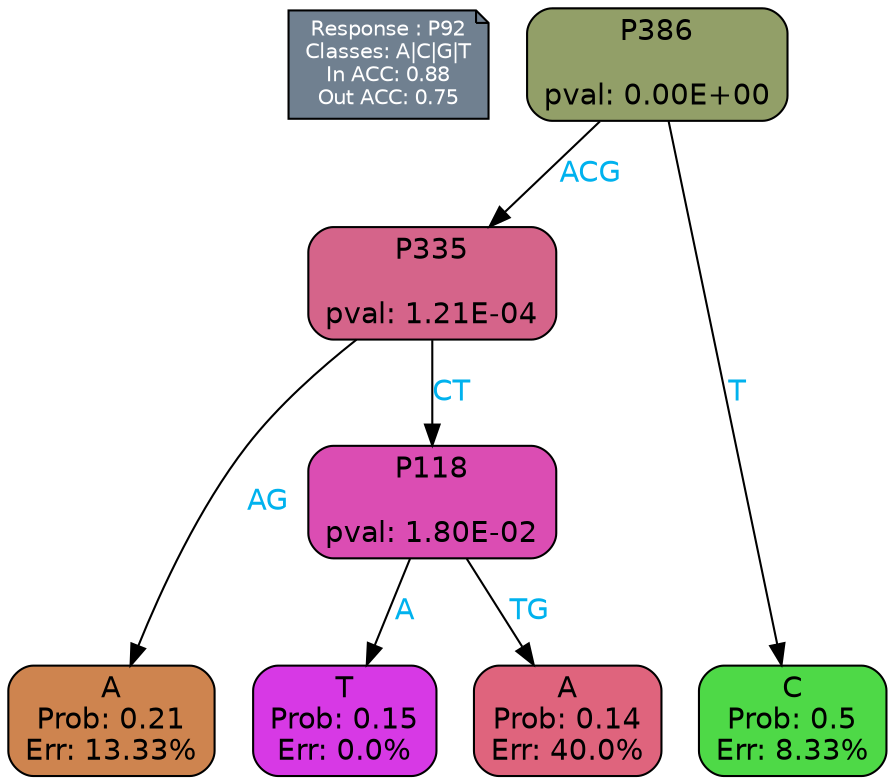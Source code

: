 digraph Tree {
node [shape=box, style="filled, rounded", color="black", fontname=helvetica] ;
graph [ranksep=equally, splines=polylines, bgcolor=transparent, dpi=600] ;
edge [fontname=helvetica] ;
LEGEND [label="Response : P92
Classes: A|C|G|T
In ACC: 0.88
Out ACC: 0.75
",shape=note,align=left,style=filled,fillcolor="slategray",fontcolor="white",fontsize=10];1 [label="P386

pval: 0.00E+00", fillcolor="#929f68"] ;
2 [label="P335

pval: 1.21E-04", fillcolor="#d5648a"] ;
3 [label="A
Prob: 0.21
Err: 13.33%", fillcolor="#ce844f"] ;
4 [label="P118

pval: 1.80E-02", fillcolor="#db4db3"] ;
5 [label="T
Prob: 0.15
Err: 0.0%", fillcolor="#d739e5"] ;
6 [label="A
Prob: 0.14
Err: 40.0%", fillcolor="#df647d"] ;
7 [label="C
Prob: 0.5
Err: 8.33%", fillcolor="#4ed947"] ;
1 -> 2 [label="ACG",fontcolor=deepskyblue2] ;
1 -> 7 [label="T",fontcolor=deepskyblue2] ;
2 -> 3 [label="AG",fontcolor=deepskyblue2] ;
2 -> 4 [label="CT",fontcolor=deepskyblue2] ;
4 -> 5 [label="A",fontcolor=deepskyblue2] ;
4 -> 6 [label="TG",fontcolor=deepskyblue2] ;
{rank = same; 3;5;6;7;}{rank = same; LEGEND;1;}}